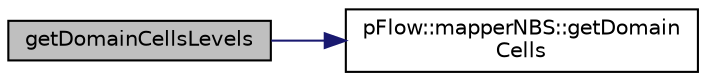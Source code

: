 digraph "getDomainCellsLevels"
{
 // LATEX_PDF_SIZE
  edge [fontname="Helvetica",fontsize="10",labelfontname="Helvetica",labelfontsize="10"];
  node [fontname="Helvetica",fontsize="10",shape=record];
  rankdir="LR";
  Node1 [label="getDomainCellsLevels",height=0.2,width=0.4,color="black", fillcolor="grey75", style="filled", fontcolor="black",tooltip=" "];
  Node1 -> Node2 [color="midnightblue",fontsize="10",style="solid",fontname="Helvetica"];
  Node2 [label="pFlow::mapperNBS::getDomain\lCells",height=0.2,width=0.4,color="black", fillcolor="white", style="filled",URL="$classpFlow_1_1mapperNBS.html#ae5b65a8c2f6f5bccb97df02e1d8ba765",tooltip=" "];
}
